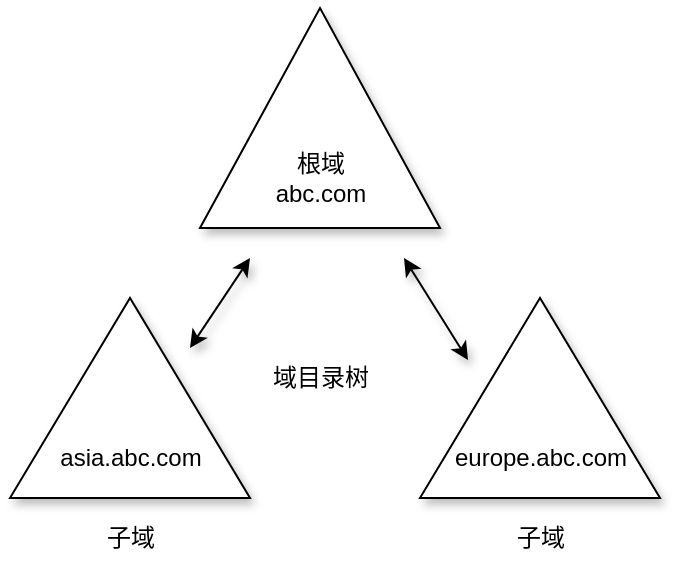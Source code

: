<mxfile version="12.6.5" type="device"><diagram id="67WB8dhcfDGUW3ALZ5JH" name="第 1 页"><mxGraphModel dx="1086" dy="806" grid="1" gridSize="10" guides="1" tooltips="1" connect="1" arrows="1" fold="1" page="1" pageScale="1" pageWidth="827" pageHeight="1169" math="0" shadow="0"><root><mxCell id="0"/><mxCell id="1" parent="0"/><mxCell id="YZvK0YoAWdLSqkmVoVaa-7" value="" style="triangle;whiteSpace=wrap;html=1;rotation=-90;shadow=1;" parent="1" vertex="1"><mxGeometry x="240" y="320" width="100" height="120" as="geometry"/></mxCell><mxCell id="YZvK0YoAWdLSqkmVoVaa-5" value="" style="triangle;whiteSpace=wrap;html=1;rotation=-90;shadow=1;" parent="1" vertex="1"><mxGeometry x="35" y="320" width="100" height="120" as="geometry"/></mxCell><mxCell id="YZvK0YoAWdLSqkmVoVaa-2" value="" style="triangle;whiteSpace=wrap;html=1;rotation=-90;shadow=1;" parent="1" vertex="1"><mxGeometry x="125" y="180" width="110" height="120" as="geometry"/></mxCell><mxCell id="nvi_zbNtIN5atOlV_4Ne-1" value="根域&lt;br&gt;abc.com" style="text;html=1;align=center;verticalAlign=middle;resizable=0;points=[];autosize=1;shadow=1;" parent="1" vertex="1"><mxGeometry x="150" y="255" width="60" height="30" as="geometry"/></mxCell><mxCell id="ni1U9XPFKKeknruxdiTv-2" value="asia.abc.com" style="text;html=1;align=center;verticalAlign=middle;resizable=0;points=[];autosize=1;shadow=1;" parent="1" vertex="1"><mxGeometry x="40" y="400" width="90" height="20" as="geometry"/></mxCell><mxCell id="Z3KdXAmf1g0LycJeCjR2-3" value="" style="endArrow=classic;startArrow=classic;html=1;shadow=1;" parent="1" edge="1"><mxGeometry width="50" height="50" relative="1" as="geometry"><mxPoint x="115" y="355" as="sourcePoint"/><mxPoint x="145" y="310" as="targetPoint"/></mxGeometry></mxCell><mxCell id="Z3KdXAmf1g0LycJeCjR2-7" value="europe.abc.com" style="text;html=1;align=center;verticalAlign=middle;resizable=0;points=[];autosize=1;shadow=1;" parent="1" vertex="1"><mxGeometry x="240" y="400" width="100" height="20" as="geometry"/></mxCell><mxCell id="Z3KdXAmf1g0LycJeCjR2-14" value="" style="endArrow=classic;startArrow=classic;html=1;entryX=0.5;entryY=-0.2;entryDx=0;entryDy=0;entryPerimeter=0;shadow=1;" parent="1" edge="1"><mxGeometry width="50" height="50" relative="1" as="geometry"><mxPoint x="222" y="310" as="sourcePoint"/><mxPoint x="254" y="361" as="targetPoint"/></mxGeometry></mxCell><mxCell id="YZvK0YoAWdLSqkmVoVaa-10" value="域目录树" style="text;html=1;align=center;verticalAlign=middle;resizable=0;points=[];autosize=1;shadow=1;" parent="1" vertex="1"><mxGeometry x="150" y="360" width="60" height="20" as="geometry"/></mxCell><mxCell id="YZvK0YoAWdLSqkmVoVaa-11" value="子域" style="text;html=1;align=center;verticalAlign=middle;resizable=0;points=[];autosize=1;shadow=1;" parent="1" vertex="1"><mxGeometry x="65" y="440" width="40" height="20" as="geometry"/></mxCell><mxCell id="YZvK0YoAWdLSqkmVoVaa-12" value="子域" style="text;html=1;align=center;verticalAlign=middle;resizable=0;points=[];autosize=1;shadow=1;" parent="1" vertex="1"><mxGeometry x="270" y="440" width="40" height="20" as="geometry"/></mxCell></root></mxGraphModel></diagram></mxfile>